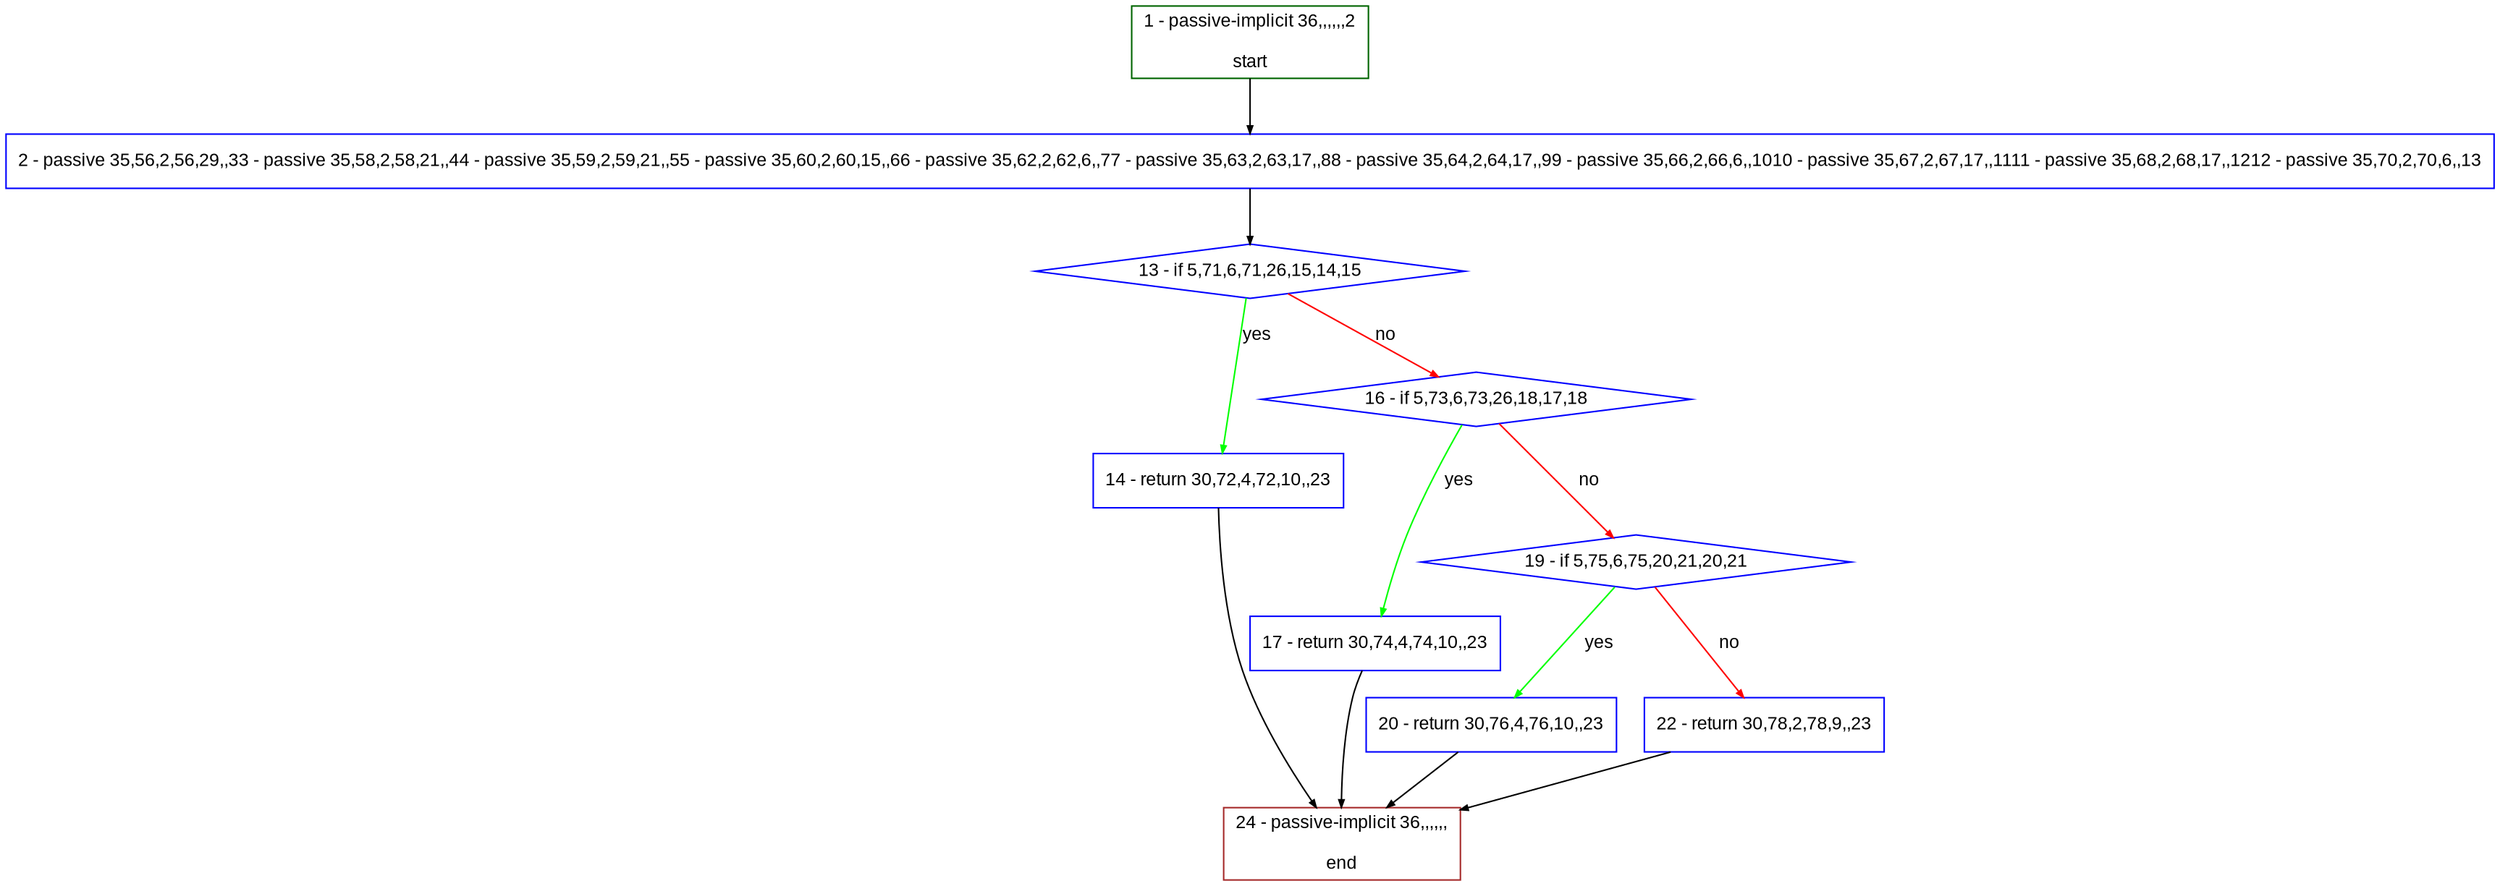 digraph "" {
  graph [bgcolor="white", fillcolor="#FFFFCC", pack="true", packmode="clust", fontname="Arial", label="", fontsize="12", compound="true", style="rounded,filled"];
  node [node_initialized="no", fillcolor="white", fontname="Arial", label="", color="grey", fontsize="12", fixedsize="false", compound="true", shape="rectangle", style="filled"];
  edge [arrowtail="none", lhead="", fontcolor="black", fontname="Arial", label="", color="black", fontsize="12", arrowhead="normal", arrowsize="0.5", compound="true", ltail="", dir="forward"];
  __N1 [fillcolor="#ffffff", label="2 - passive 35,56,2,56,29,,33 - passive 35,58,2,58,21,,44 - passive 35,59,2,59,21,,55 - passive 35,60,2,60,15,,66 - passive 35,62,2,62,6,,77 - passive 35,63,2,63,17,,88 - passive 35,64,2,64,17,,99 - passive 35,66,2,66,6,,1010 - passive 35,67,2,67,17,,1111 - passive 35,68,2,68,17,,1212 - passive 35,70,2,70,6,,13", color="#0000ff", shape="box", style="filled"];
  __N2 [fillcolor="#ffffff", label="1 - passive-implicit 36,,,,,,2\n\nstart", color="#006400", shape="box", style="filled"];
  __N3 [fillcolor="#ffffff", label="13 - if 5,71,6,71,26,15,14,15", color="#0000ff", shape="diamond", style="filled"];
  __N4 [fillcolor="#ffffff", label="14 - return 30,72,4,72,10,,23", color="#0000ff", shape="box", style="filled"];
  __N5 [fillcolor="#ffffff", label="16 - if 5,73,6,73,26,18,17,18", color="#0000ff", shape="diamond", style="filled"];
  __N6 [fillcolor="#ffffff", label="24 - passive-implicit 36,,,,,,\n\nend", color="#a52a2a", shape="box", style="filled"];
  __N7 [fillcolor="#ffffff", label="17 - return 30,74,4,74,10,,23", color="#0000ff", shape="box", style="filled"];
  __N8 [fillcolor="#ffffff", label="19 - if 5,75,6,75,20,21,20,21", color="#0000ff", shape="diamond", style="filled"];
  __N9 [fillcolor="#ffffff", label="20 - return 30,76,4,76,10,,23", color="#0000ff", shape="box", style="filled"];
  __N10 [fillcolor="#ffffff", label="22 - return 30,78,2,78,9,,23", color="#0000ff", shape="box", style="filled"];
  __N2 -> __N1 [arrowtail="none", color="#000000", label="", arrowhead="normal", dir="forward"];
  __N1 -> __N3 [arrowtail="none", color="#000000", label="", arrowhead="normal", dir="forward"];
  __N3 -> __N4 [arrowtail="none", color="#00ff00", label="yes", arrowhead="normal", dir="forward"];
  __N3 -> __N5 [arrowtail="none", color="#ff0000", label="no", arrowhead="normal", dir="forward"];
  __N4 -> __N6 [arrowtail="none", color="#000000", label="", arrowhead="normal", dir="forward"];
  __N5 -> __N7 [arrowtail="none", color="#00ff00", label="yes", arrowhead="normal", dir="forward"];
  __N5 -> __N8 [arrowtail="none", color="#ff0000", label="no", arrowhead="normal", dir="forward"];
  __N7 -> __N6 [arrowtail="none", color="#000000", label="", arrowhead="normal", dir="forward"];
  __N8 -> __N9 [arrowtail="none", color="#00ff00", label="yes", arrowhead="normal", dir="forward"];
  __N8 -> __N10 [arrowtail="none", color="#ff0000", label="no", arrowhead="normal", dir="forward"];
  __N9 -> __N6 [arrowtail="none", color="#000000", label="", arrowhead="normal", dir="forward"];
  __N10 -> __N6 [arrowtail="none", color="#000000", label="", arrowhead="normal", dir="forward"];
}
